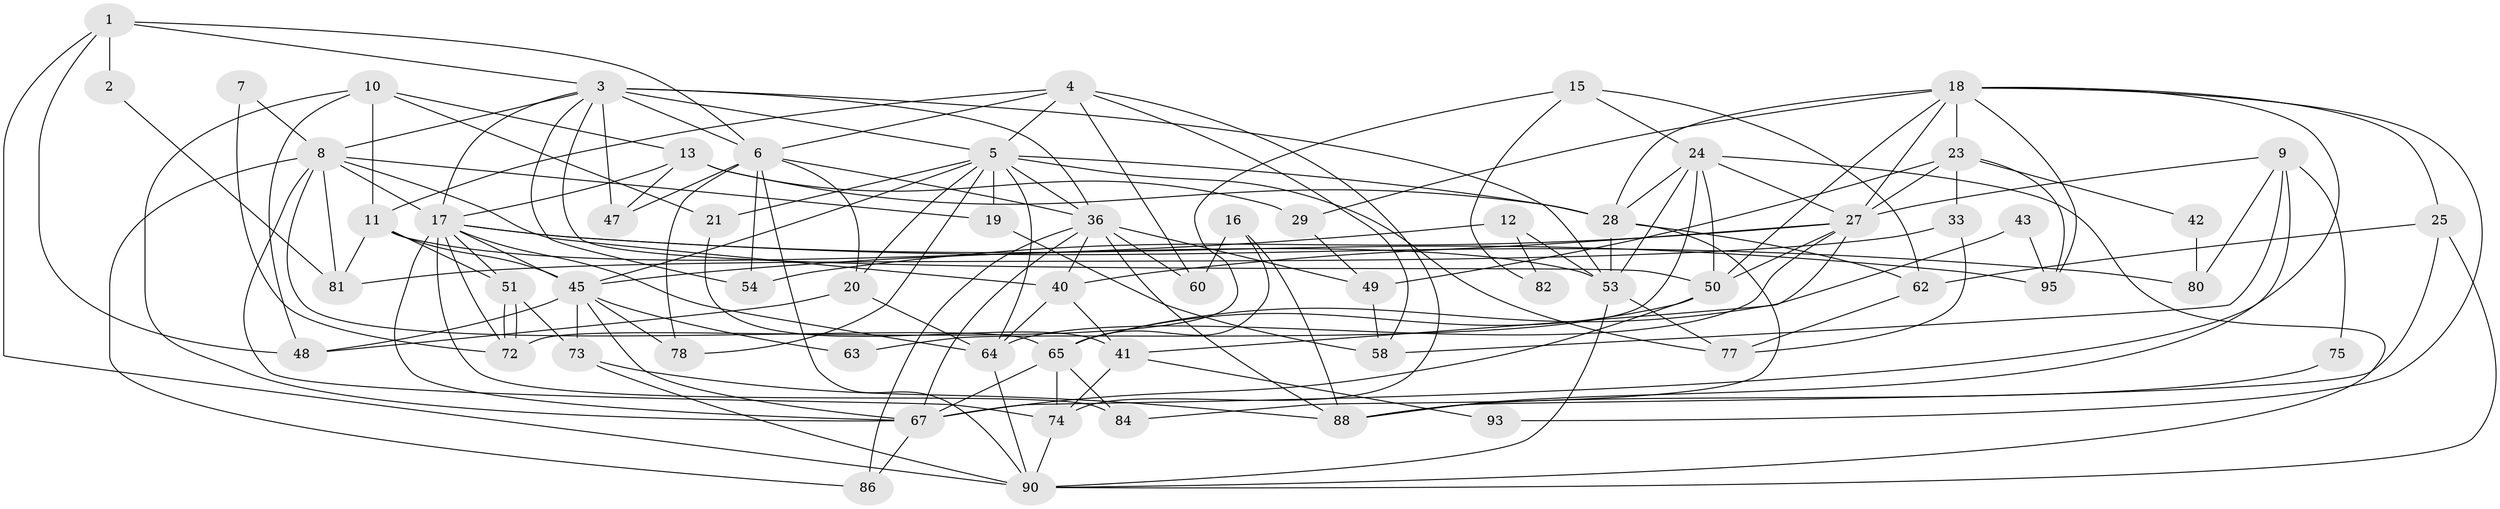// original degree distribution, {5: 0.22115384615384615, 2: 0.14423076923076922, 4: 0.3269230769230769, 6: 0.08653846153846154, 3: 0.19230769230769232, 7: 0.028846153846153848}
// Generated by graph-tools (version 1.1) at 2025/18/03/04/25 18:18:59]
// undirected, 62 vertices, 155 edges
graph export_dot {
graph [start="1"]
  node [color=gray90,style=filled];
  1 [super="+35"];
  2;
  3 [super="+56+30"];
  4 [super="+66"];
  5 [super="+26"];
  6 [super="+59+68"];
  7;
  8 [super="+14"];
  9;
  10;
  11;
  12;
  13 [super="+85"];
  15;
  16;
  17 [super="+22"];
  18 [super="+32"];
  19 [super="+91"];
  20;
  21;
  23 [super="+69"];
  24 [super="+38"];
  25;
  27 [super="+31+76+52"];
  28 [super="+92+87"];
  29;
  33;
  36 [super="+44"];
  40 [super="+102"];
  41 [super="+46"];
  42;
  43;
  45 [super="+55+98"];
  47;
  48;
  49;
  50 [super="+57"];
  51 [super="+71"];
  53 [super="+61"];
  54;
  58;
  60;
  62;
  63;
  64 [super="+99"];
  65 [super="+79"];
  67 [super="+89"];
  72;
  73;
  74;
  75;
  77;
  78;
  80;
  81;
  82;
  84;
  86;
  88 [super="+104"];
  90 [super="+103+94"];
  93;
  95;
  1 -- 48;
  1 -- 2;
  1 -- 6;
  1 -- 3;
  1 -- 90;
  2 -- 81;
  3 -- 5;
  3 -- 8 [weight=2];
  3 -- 17;
  3 -- 53;
  3 -- 54;
  3 -- 50;
  3 -- 36;
  3 -- 6 [weight=2];
  3 -- 47 [weight=2];
  4 -- 11;
  4 -- 6;
  4 -- 5;
  4 -- 58;
  4 -- 74;
  4 -- 60;
  5 -- 20;
  5 -- 21;
  5 -- 36;
  5 -- 19 [weight=2];
  5 -- 45 [weight=2];
  5 -- 64;
  5 -- 77;
  5 -- 78;
  5 -- 28;
  6 -- 20;
  6 -- 47;
  6 -- 54;
  6 -- 78;
  6 -- 36;
  6 -- 90;
  7 -- 72;
  7 -- 8;
  8 -- 19;
  8 -- 40;
  8 -- 65 [weight=2];
  8 -- 86;
  8 -- 74;
  8 -- 81;
  8 -- 17;
  9 -- 58;
  9 -- 75;
  9 -- 80;
  9 -- 88;
  9 -- 27;
  10 -- 11;
  10 -- 13;
  10 -- 21;
  10 -- 48;
  10 -- 67;
  11 -- 51;
  11 -- 81;
  11 -- 45;
  11 -- 53;
  12 -- 53;
  12 -- 45;
  12 -- 82;
  13 -- 29;
  13 -- 28;
  13 -- 47;
  13 -- 17;
  15 -- 72;
  15 -- 62;
  15 -- 82;
  15 -- 24;
  16 -- 60;
  16 -- 65;
  16 -- 88;
  17 -- 80;
  17 -- 64;
  17 -- 72;
  17 -- 45;
  17 -- 51;
  17 -- 84;
  17 -- 95;
  17 -- 67;
  18 -- 25;
  18 -- 93;
  18 -- 27;
  18 -- 50;
  18 -- 67;
  18 -- 23;
  18 -- 28;
  18 -- 29;
  18 -- 95;
  19 -- 58;
  20 -- 48;
  20 -- 64;
  21 -- 41;
  23 -- 49;
  23 -- 33;
  23 -- 42;
  23 -- 95;
  23 -- 27;
  24 -- 50;
  24 -- 28;
  24 -- 53;
  24 -- 90;
  24 -- 27;
  24 -- 63;
  25 -- 62;
  25 -- 88;
  25 -- 90;
  27 -- 50;
  27 -- 64;
  27 -- 40;
  27 -- 41;
  27 -- 54;
  28 -- 62;
  28 -- 84;
  28 -- 53;
  29 -- 49;
  33 -- 81;
  33 -- 77;
  36 -- 49;
  36 -- 88;
  36 -- 86;
  36 -- 40;
  36 -- 60;
  36 -- 67;
  40 -- 41 [weight=3];
  40 -- 64;
  41 -- 74;
  41 -- 93;
  42 -- 80;
  43 -- 95;
  43 -- 65;
  45 -- 48;
  45 -- 73;
  45 -- 78;
  45 -- 63;
  45 -- 67;
  49 -- 58;
  50 -- 65;
  50 -- 67;
  51 -- 72;
  51 -- 72;
  51 -- 73;
  53 -- 90;
  53 -- 77;
  62 -- 77;
  64 -- 90;
  65 -- 67;
  65 -- 84;
  65 -- 74;
  67 -- 86;
  73 -- 88;
  73 -- 90;
  74 -- 90;
  75 -- 88;
}
